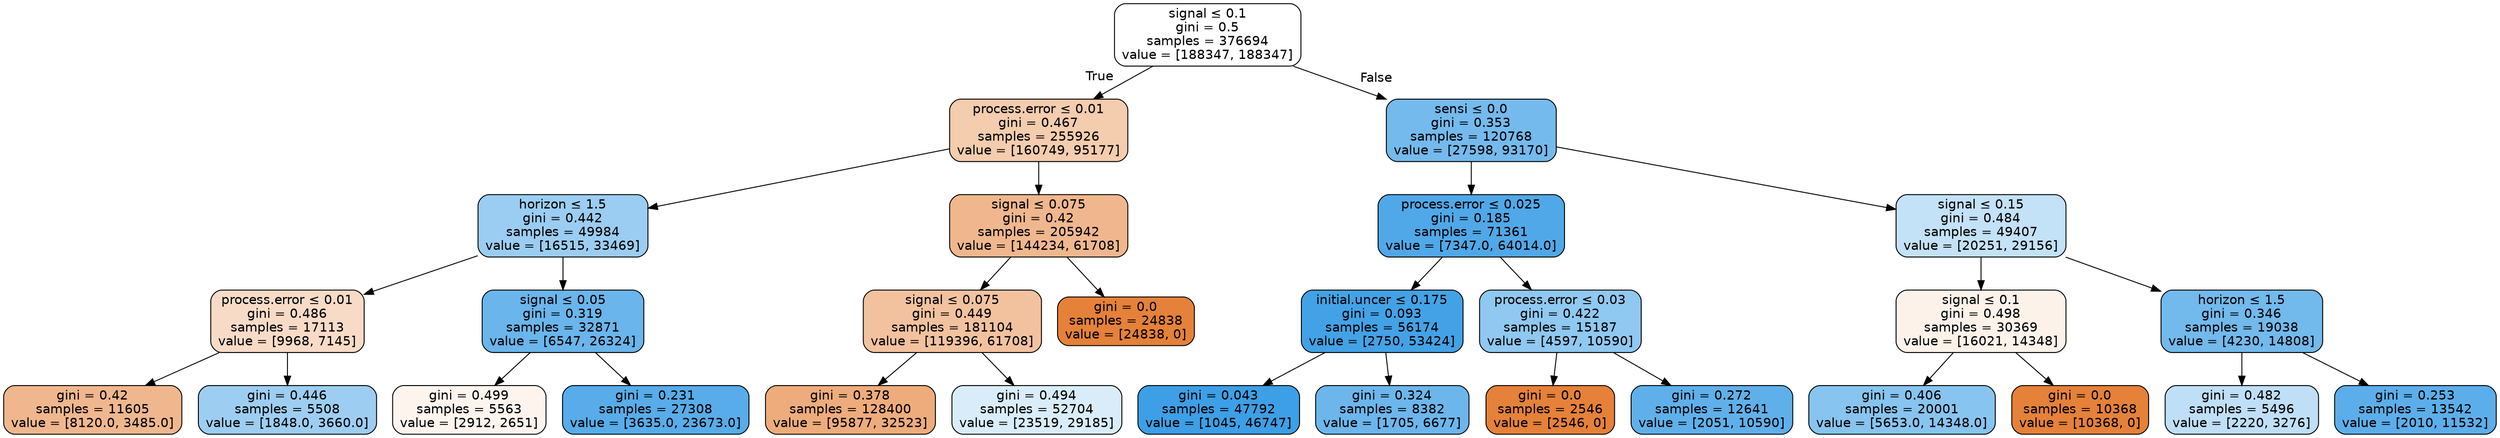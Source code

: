 digraph Tree {
node [shape=box, style="filled, rounded", color="black", fontname="helvetica"] ;
edge [fontname="helvetica"] ;
0 [label=<signal &le; 0.1<br/>gini = 0.5<br/>samples = 376694<br/>value = [188347, 188347]>, fillcolor="#ffffff"] ;
1 [label=<process.error &le; 0.01<br/>gini = 0.467<br/>samples = 255926<br/>value = [160749, 95177]>, fillcolor="#f4ccae"] ;
0 -> 1 [labeldistance=2.5, labelangle=45, headlabel="True"] ;
2 [label=<horizon &le; 1.5<br/>gini = 0.442<br/>samples = 49984<br/>value = [16515, 33469]>, fillcolor="#9bcdf2"] ;
1 -> 2 ;
3 [label=<process.error &le; 0.01<br/>gini = 0.486<br/>samples = 17113<br/>value = [9968, 7145]>, fillcolor="#f8dbc7"] ;
2 -> 3 ;
4 [label=<gini = 0.42<br/>samples = 11605<br/>value = [8120.0, 3485.0]>, fillcolor="#f0b78e"] ;
3 -> 4 ;
5 [label=<gini = 0.446<br/>samples = 5508<br/>value = [1848.0, 3660.0]>, fillcolor="#9dcef2"] ;
3 -> 5 ;
6 [label=<signal &le; 0.05<br/>gini = 0.319<br/>samples = 32871<br/>value = [6547, 26324]>, fillcolor="#6ab5eb"] ;
2 -> 6 ;
7 [label=<gini = 0.499<br/>samples = 5563<br/>value = [2912, 2651]>, fillcolor="#fdf4ed"] ;
6 -> 7 ;
8 [label=<gini = 0.231<br/>samples = 27308<br/>value = [3635.0, 23673.0]>, fillcolor="#57ace9"] ;
6 -> 8 ;
9 [label=<signal &le; 0.075<br/>gini = 0.42<br/>samples = 205942<br/>value = [144234, 61708]>, fillcolor="#f0b78e"] ;
1 -> 9 ;
10 [label=<signal &le; 0.075<br/>gini = 0.449<br/>samples = 181104<br/>value = [119396, 61708]>, fillcolor="#f2c29f"] ;
9 -> 10 ;
11 [label=<gini = 0.378<br/>samples = 128400<br/>value = [95877, 32523]>, fillcolor="#eeac7c"] ;
10 -> 11 ;
12 [label=<gini = 0.494<br/>samples = 52704<br/>value = [23519, 29185]>, fillcolor="#d9ecfa"] ;
10 -> 12 ;
13 [label=<gini = 0.0<br/>samples = 24838<br/>value = [24838, 0]>, fillcolor="#e58139"] ;
9 -> 13 ;
14 [label=<sensi &le; 0.0<br/>gini = 0.353<br/>samples = 120768<br/>value = [27598, 93170]>, fillcolor="#74baed"] ;
0 -> 14 [labeldistance=2.5, labelangle=-45, headlabel="False"] ;
15 [label=<process.error &le; 0.025<br/>gini = 0.185<br/>samples = 71361<br/>value = [7347.0, 64014.0]>, fillcolor="#50a8e8"] ;
14 -> 15 ;
16 [label=<initial.uncer &le; 0.175<br/>gini = 0.093<br/>samples = 56174<br/>value = [2750, 53424]>, fillcolor="#43a2e6"] ;
15 -> 16 ;
17 [label=<gini = 0.043<br/>samples = 47792<br/>value = [1045, 46747]>, fillcolor="#3d9fe6"] ;
16 -> 17 ;
18 [label=<gini = 0.324<br/>samples = 8382<br/>value = [1705, 6677]>, fillcolor="#6cb6ec"] ;
16 -> 18 ;
19 [label=<process.error &le; 0.03<br/>gini = 0.422<br/>samples = 15187<br/>value = [4597, 10590]>, fillcolor="#8fc8f0"] ;
15 -> 19 ;
20 [label=<gini = 0.0<br/>samples = 2546<br/>value = [2546, 0]>, fillcolor="#e58139"] ;
19 -> 20 ;
21 [label=<gini = 0.272<br/>samples = 12641<br/>value = [2051, 10590]>, fillcolor="#5fb0ea"] ;
19 -> 21 ;
22 [label=<signal &le; 0.15<br/>gini = 0.484<br/>samples = 49407<br/>value = [20251, 29156]>, fillcolor="#c3e1f7"] ;
14 -> 22 ;
23 [label=<signal &le; 0.1<br/>gini = 0.498<br/>samples = 30369<br/>value = [16021, 14348]>, fillcolor="#fcf2ea"] ;
22 -> 23 ;
24 [label=<gini = 0.406<br/>samples = 20001<br/>value = [5653.0, 14348.0]>, fillcolor="#87c4ef"] ;
23 -> 24 ;
25 [label=<gini = 0.0<br/>samples = 10368<br/>value = [10368, 0]>, fillcolor="#e58139"] ;
23 -> 25 ;
26 [label=<horizon &le; 1.5<br/>gini = 0.346<br/>samples = 19038<br/>value = [4230, 14808]>, fillcolor="#72b9ec"] ;
22 -> 26 ;
27 [label=<gini = 0.482<br/>samples = 5496<br/>value = [2220, 3276]>, fillcolor="#bfdff7"] ;
26 -> 27 ;
28 [label=<gini = 0.253<br/>samples = 13542<br/>value = [2010, 11532]>, fillcolor="#5caeea"] ;
26 -> 28 ;
}

